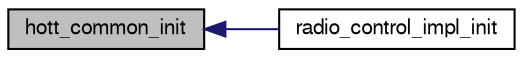 digraph "hott_common_init"
{
  edge [fontname="FreeSans",fontsize="10",labelfontname="FreeSans",labelfontsize="10"];
  node [fontname="FreeSans",fontsize="10",shape=record];
  rankdir="LR";
  Node1 [label="hott_common_init",height=0.2,width=0.4,color="black", fillcolor="grey75", style="filled", fontcolor="black"];
  Node1 -> Node2 [dir="back",color="midnightblue",fontsize="10",style="solid",fontname="FreeSans"];
  Node2 [label="radio_control_impl_init",height=0.2,width=0.4,color="black", fillcolor="white", style="filled",URL="$subsystems_2radio__control_2hott_8c.html#a6ba4bebf68f7ff39f4569dfe3b1f2832"];
}
